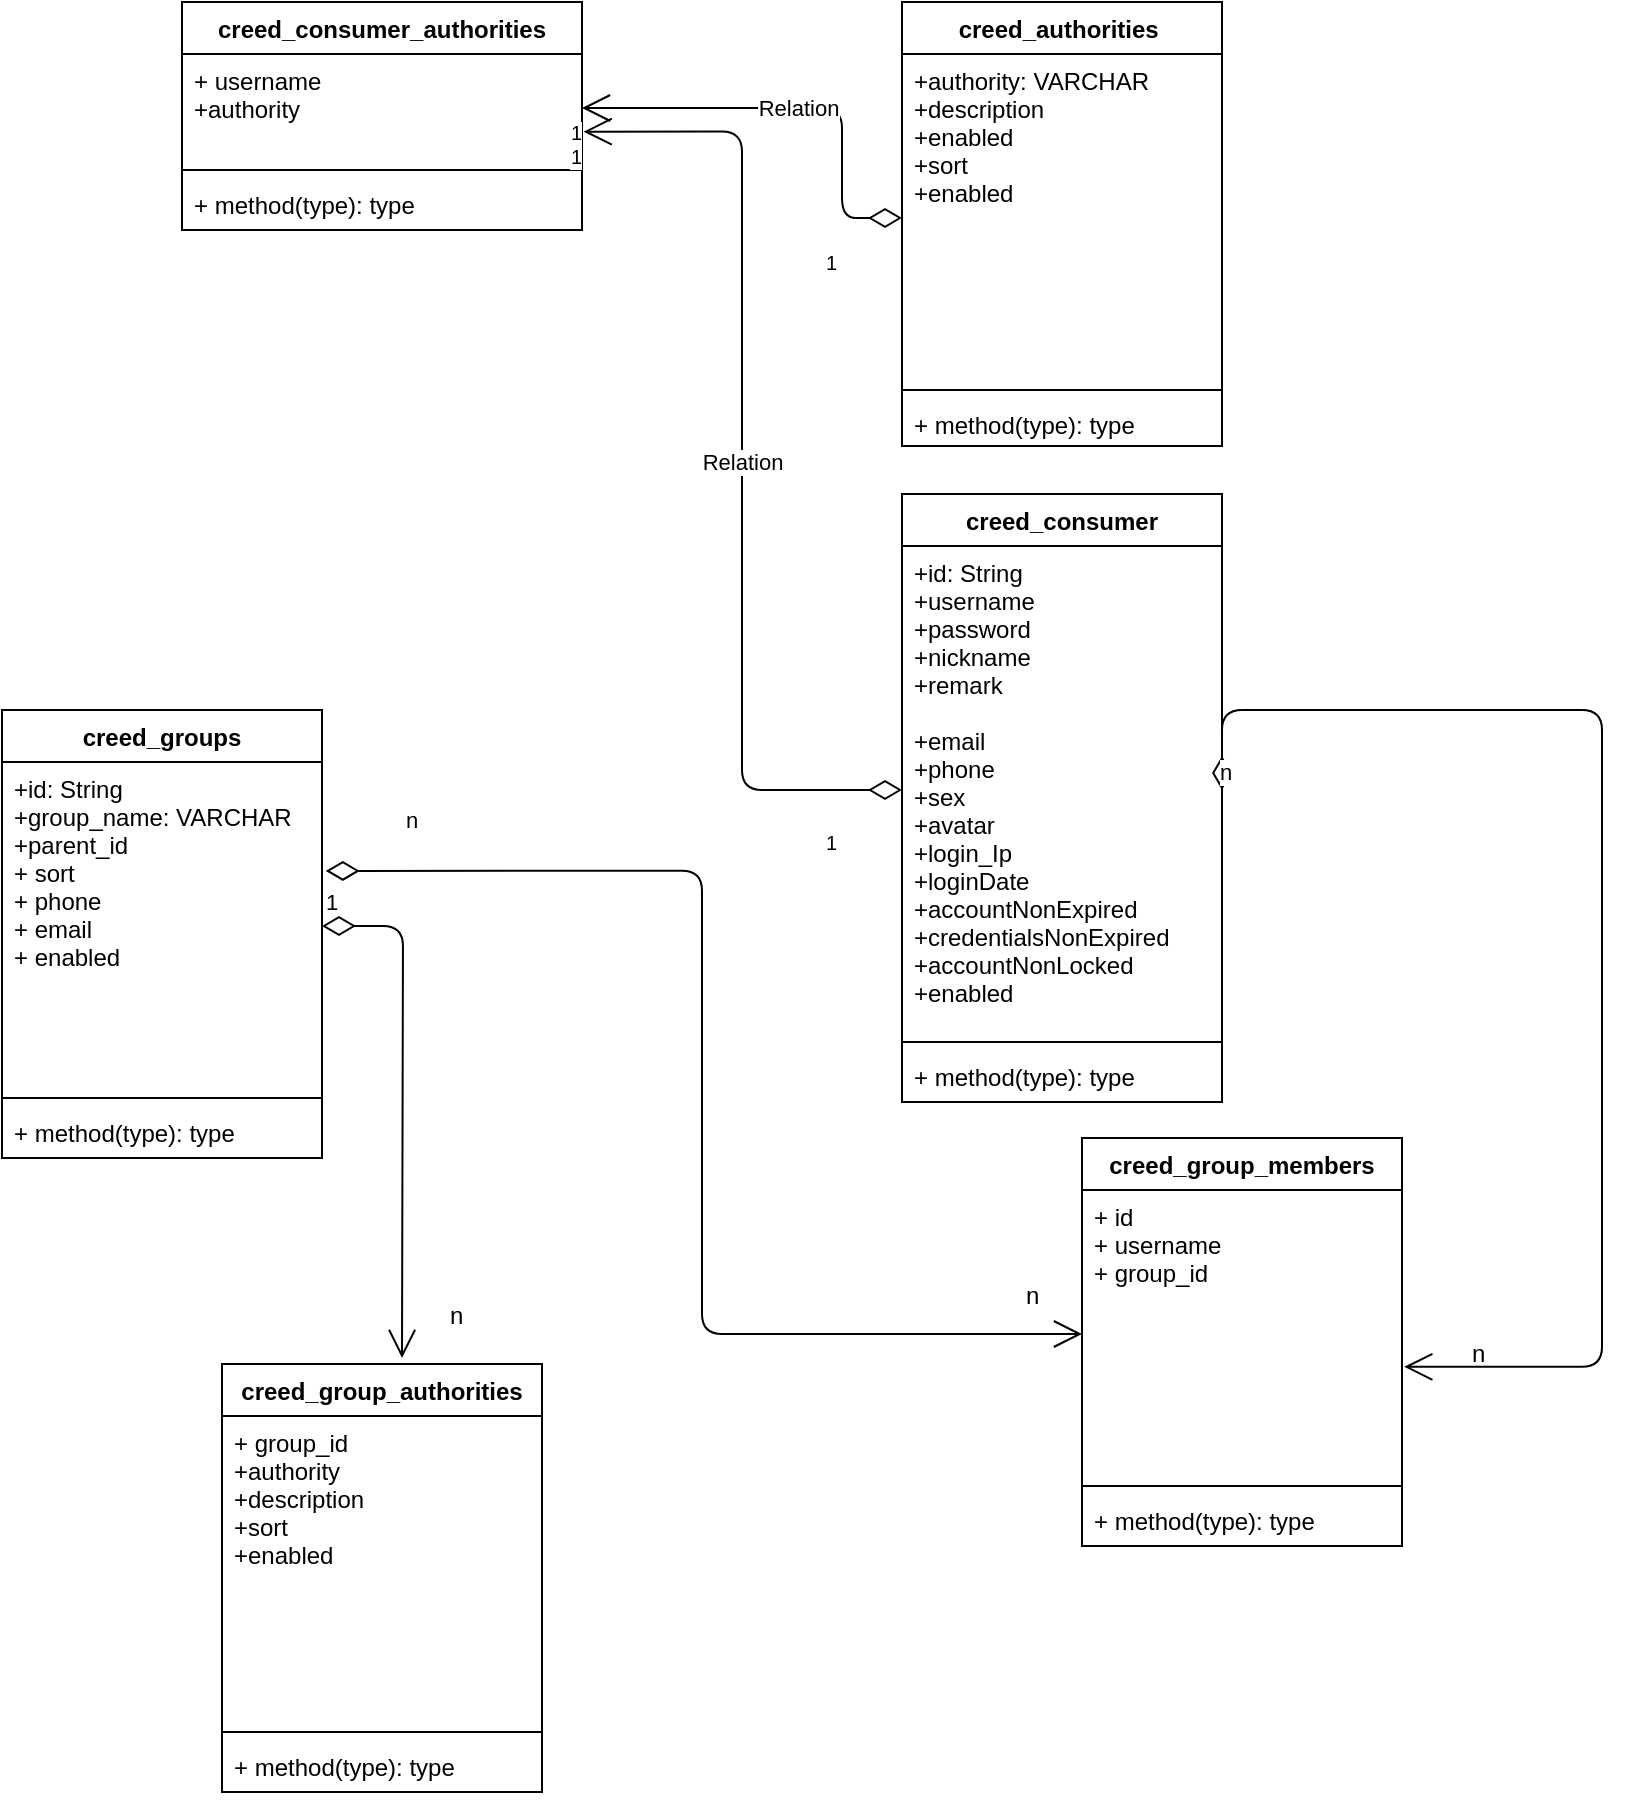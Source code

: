 <mxfile version="11.3.0" type="device" pages="1"><diagram name="Page-1" id="c4acf3e9-155e-7222-9cf6-157b1a14988f"><mxGraphModel dx="780" dy="494" grid="1" gridSize="10" guides="1" tooltips="1" connect="1" arrows="1" fold="1" page="1" pageScale="1" pageWidth="850" pageHeight="1100" background="#ffffff" math="0" shadow="0"><root><mxCell id="0"/><mxCell id="1" parent="0"/><mxCell id="WouSTwYtqxlVHCNRXmGS-1" value="creed_consumer" style="swimlane;fontStyle=1;align=center;verticalAlign=top;childLayout=stackLayout;horizontal=1;startSize=26;horizontalStack=0;resizeParent=1;resizeParentMax=0;resizeLast=0;collapsible=1;marginBottom=0;" vertex="1" parent="1"><mxGeometry x="450" y="288" width="160" height="304" as="geometry"/></mxCell><mxCell id="WouSTwYtqxlVHCNRXmGS-2" value="+id: String&#10;+username&#10;+password&#10;+nickname&#10;+remark&#10;&#10;+email&#10;+phone&#10;+sex&#10;+avatar&#10;+login_Ip&#10;+loginDate&#10;+accountNonExpired&#10;+credentialsNonExpired&#10;+accountNonLocked&#10;+enabled" style="text;strokeColor=none;fillColor=none;align=left;verticalAlign=top;spacingLeft=4;spacingRight=4;overflow=hidden;rotatable=0;points=[[0,0.5],[1,0.5]];portConstraint=eastwest;" vertex="1" parent="WouSTwYtqxlVHCNRXmGS-1"><mxGeometry y="26" width="160" height="244" as="geometry"/></mxCell><mxCell id="WouSTwYtqxlVHCNRXmGS-3" value="" style="line;strokeWidth=1;fillColor=none;align=left;verticalAlign=middle;spacingTop=-1;spacingLeft=3;spacingRight=3;rotatable=0;labelPosition=right;points=[];portConstraint=eastwest;" vertex="1" parent="WouSTwYtqxlVHCNRXmGS-1"><mxGeometry y="270" width="160" height="8" as="geometry"/></mxCell><mxCell id="WouSTwYtqxlVHCNRXmGS-4" value="+ method(type): type" style="text;strokeColor=none;fillColor=none;align=left;verticalAlign=top;spacingLeft=4;spacingRight=4;overflow=hidden;rotatable=0;points=[[0,0.5],[1,0.5]];portConstraint=eastwest;" vertex="1" parent="WouSTwYtqxlVHCNRXmGS-1"><mxGeometry y="278" width="160" height="26" as="geometry"/></mxCell><mxCell id="WouSTwYtqxlVHCNRXmGS-6" value="creed_authorities " style="swimlane;fontStyle=1;align=center;verticalAlign=top;childLayout=stackLayout;horizontal=1;startSize=26;horizontalStack=0;resizeParent=1;resizeParentMax=0;resizeLast=0;collapsible=1;marginBottom=0;" vertex="1" parent="1"><mxGeometry x="450" y="42" width="160" height="222" as="geometry"/></mxCell><mxCell id="WouSTwYtqxlVHCNRXmGS-7" value="+authority: VARCHAR&#10;+description&#10;+enabled&#10;+sort&#10;+enabled" style="text;strokeColor=none;fillColor=none;align=left;verticalAlign=top;spacingLeft=4;spacingRight=4;overflow=hidden;rotatable=0;points=[[0,0.5],[1,0.5]];portConstraint=eastwest;" vertex="1" parent="WouSTwYtqxlVHCNRXmGS-6"><mxGeometry y="26" width="160" height="164" as="geometry"/></mxCell><mxCell id="WouSTwYtqxlVHCNRXmGS-8" value="" style="line;strokeWidth=1;fillColor=none;align=left;verticalAlign=middle;spacingTop=-1;spacingLeft=3;spacingRight=3;rotatable=0;labelPosition=right;points=[];portConstraint=eastwest;" vertex="1" parent="WouSTwYtqxlVHCNRXmGS-6"><mxGeometry y="190" width="160" height="8" as="geometry"/></mxCell><mxCell id="WouSTwYtqxlVHCNRXmGS-9" value="+ method(type): type" style="text;strokeColor=none;fillColor=none;align=left;verticalAlign=top;spacingLeft=4;spacingRight=4;overflow=hidden;rotatable=0;points=[[0,0.5],[1,0.5]];portConstraint=eastwest;" vertex="1" parent="WouSTwYtqxlVHCNRXmGS-6"><mxGeometry y="198" width="160" height="24" as="geometry"/></mxCell><mxCell id="WouSTwYtqxlVHCNRXmGS-10" value="creed_groups" style="swimlane;fontStyle=1;align=center;verticalAlign=top;childLayout=stackLayout;horizontal=1;startSize=26;horizontalStack=0;resizeParent=1;resizeParentMax=0;resizeLast=0;collapsible=1;marginBottom=0;" vertex="1" parent="1"><mxGeometry y="396" width="160" height="224" as="geometry"/></mxCell><mxCell id="WouSTwYtqxlVHCNRXmGS-11" value="+id: String&#10;+group_name: VARCHAR&#10;+parent_id&#10;+ sort&#10;+ phone&#10;+ email&#10;+ enabled" style="text;strokeColor=none;fillColor=none;align=left;verticalAlign=top;spacingLeft=4;spacingRight=4;overflow=hidden;rotatable=0;points=[[0,0.5],[1,0.5]];portConstraint=eastwest;" vertex="1" parent="WouSTwYtqxlVHCNRXmGS-10"><mxGeometry y="26" width="160" height="164" as="geometry"/></mxCell><mxCell id="WouSTwYtqxlVHCNRXmGS-12" value="" style="line;strokeWidth=1;fillColor=none;align=left;verticalAlign=middle;spacingTop=-1;spacingLeft=3;spacingRight=3;rotatable=0;labelPosition=right;points=[];portConstraint=eastwest;" vertex="1" parent="WouSTwYtqxlVHCNRXmGS-10"><mxGeometry y="190" width="160" height="8" as="geometry"/></mxCell><mxCell id="WouSTwYtqxlVHCNRXmGS-13" value="+ method(type): type" style="text;strokeColor=none;fillColor=none;align=left;verticalAlign=top;spacingLeft=4;spacingRight=4;overflow=hidden;rotatable=0;points=[[0,0.5],[1,0.5]];portConstraint=eastwest;" vertex="1" parent="WouSTwYtqxlVHCNRXmGS-10"><mxGeometry y="198" width="160" height="26" as="geometry"/></mxCell><mxCell id="WouSTwYtqxlVHCNRXmGS-15" value="creed_group_authorities" style="swimlane;fontStyle=1;align=center;verticalAlign=top;childLayout=stackLayout;horizontal=1;startSize=26;horizontalStack=0;resizeParent=1;resizeParentMax=0;resizeLast=0;collapsible=1;marginBottom=0;" vertex="1" parent="1"><mxGeometry x="110" y="723" width="160" height="214" as="geometry"/></mxCell><mxCell id="WouSTwYtqxlVHCNRXmGS-16" value="+ group_id&#10;+authority &#10;+description&#10;+sort&#10;+enabled&#10;" style="text;strokeColor=none;fillColor=none;align=left;verticalAlign=top;spacingLeft=4;spacingRight=4;overflow=hidden;rotatable=0;points=[[0,0.5],[1,0.5]];portConstraint=eastwest;" vertex="1" parent="WouSTwYtqxlVHCNRXmGS-15"><mxGeometry y="26" width="160" height="154" as="geometry"/></mxCell><mxCell id="WouSTwYtqxlVHCNRXmGS-17" value="" style="line;strokeWidth=1;fillColor=none;align=left;verticalAlign=middle;spacingTop=-1;spacingLeft=3;spacingRight=3;rotatable=0;labelPosition=right;points=[];portConstraint=eastwest;" vertex="1" parent="WouSTwYtqxlVHCNRXmGS-15"><mxGeometry y="180" width="160" height="8" as="geometry"/></mxCell><mxCell id="WouSTwYtqxlVHCNRXmGS-18" value="+ method(type): type" style="text;strokeColor=none;fillColor=none;align=left;verticalAlign=top;spacingLeft=4;spacingRight=4;overflow=hidden;rotatable=0;points=[[0,0.5],[1,0.5]];portConstraint=eastwest;" vertex="1" parent="WouSTwYtqxlVHCNRXmGS-15"><mxGeometry y="188" width="160" height="26" as="geometry"/></mxCell><mxCell id="WouSTwYtqxlVHCNRXmGS-19" value="creed_group_members" style="swimlane;fontStyle=1;align=center;verticalAlign=top;childLayout=stackLayout;horizontal=1;startSize=26;horizontalStack=0;resizeParent=1;resizeParentMax=0;resizeLast=0;collapsible=1;marginBottom=0;" vertex="1" parent="1"><mxGeometry x="540" y="610" width="160" height="204" as="geometry"/></mxCell><mxCell id="WouSTwYtqxlVHCNRXmGS-20" value="+ id&#10;+ username&#10;+ group_id " style="text;strokeColor=none;fillColor=none;align=left;verticalAlign=top;spacingLeft=4;spacingRight=4;overflow=hidden;rotatable=0;points=[[0,0.5],[1,0.5]];portConstraint=eastwest;" vertex="1" parent="WouSTwYtqxlVHCNRXmGS-19"><mxGeometry y="26" width="160" height="144" as="geometry"/></mxCell><mxCell id="WouSTwYtqxlVHCNRXmGS-21" value="" style="line;strokeWidth=1;fillColor=none;align=left;verticalAlign=middle;spacingTop=-1;spacingLeft=3;spacingRight=3;rotatable=0;labelPosition=right;points=[];portConstraint=eastwest;" vertex="1" parent="WouSTwYtqxlVHCNRXmGS-19"><mxGeometry y="170" width="160" height="8" as="geometry"/></mxCell><mxCell id="WouSTwYtqxlVHCNRXmGS-22" value="+ method(type): type" style="text;strokeColor=none;fillColor=none;align=left;verticalAlign=top;spacingLeft=4;spacingRight=4;overflow=hidden;rotatable=0;points=[[0,0.5],[1,0.5]];portConstraint=eastwest;" vertex="1" parent="WouSTwYtqxlVHCNRXmGS-19"><mxGeometry y="178" width="160" height="26" as="geometry"/></mxCell><mxCell id="WouSTwYtqxlVHCNRXmGS-23" value="creed_consumer_authorities" style="swimlane;fontStyle=1;align=center;verticalAlign=top;childLayout=stackLayout;horizontal=1;startSize=26;horizontalStack=0;resizeParent=1;resizeParentMax=0;resizeLast=0;collapsible=1;marginBottom=0;" vertex="1" parent="1"><mxGeometry x="90" y="42" width="200" height="114" as="geometry"/></mxCell><mxCell id="WouSTwYtqxlVHCNRXmGS-24" value="+ username&#10;+authority" style="text;strokeColor=none;fillColor=none;align=left;verticalAlign=top;spacingLeft=4;spacingRight=4;overflow=hidden;rotatable=0;points=[[0,0.5],[1,0.5]];portConstraint=eastwest;" vertex="1" parent="WouSTwYtqxlVHCNRXmGS-23"><mxGeometry y="26" width="200" height="54" as="geometry"/></mxCell><mxCell id="WouSTwYtqxlVHCNRXmGS-25" value="" style="line;strokeWidth=1;fillColor=none;align=left;verticalAlign=middle;spacingTop=-1;spacingLeft=3;spacingRight=3;rotatable=0;labelPosition=right;points=[];portConstraint=eastwest;" vertex="1" parent="WouSTwYtqxlVHCNRXmGS-23"><mxGeometry y="80" width="200" height="8" as="geometry"/></mxCell><mxCell id="WouSTwYtqxlVHCNRXmGS-26" value="+ method(type): type" style="text;strokeColor=none;fillColor=none;align=left;verticalAlign=top;spacingLeft=4;spacingRight=4;overflow=hidden;rotatable=0;points=[[0,0.5],[1,0.5]];portConstraint=eastwest;" vertex="1" parent="WouSTwYtqxlVHCNRXmGS-23"><mxGeometry y="88" width="200" height="26" as="geometry"/></mxCell><mxCell id="WouSTwYtqxlVHCNRXmGS-27" value="Relation" style="endArrow=open;html=1;endSize=12;startArrow=diamondThin;startSize=14;startFill=0;edgeStyle=orthogonalEdgeStyle;exitX=0;exitY=0.5;exitDx=0;exitDy=0;entryX=1;entryY=0.5;entryDx=0;entryDy=0;" edge="1" parent="1" source="WouSTwYtqxlVHCNRXmGS-7" target="WouSTwYtqxlVHCNRXmGS-24"><mxGeometry relative="1" as="geometry"><mxPoint x="250" y="230" as="sourcePoint"/><mxPoint x="410" y="230" as="targetPoint"/><Array as="points"><mxPoint x="420" y="150"/><mxPoint x="420" y="95"/></Array></mxGeometry></mxCell><mxCell id="WouSTwYtqxlVHCNRXmGS-28" value="1" style="resizable=0;html=1;align=left;verticalAlign=top;labelBackgroundColor=#ffffff;fontSize=10;" connectable="0" vertex="1" parent="WouSTwYtqxlVHCNRXmGS-27"><mxGeometry x="-1" relative="1" as="geometry"><mxPoint x="-40" y="10" as="offset"/></mxGeometry></mxCell><mxCell id="WouSTwYtqxlVHCNRXmGS-29" value="1" style="resizable=0;html=1;align=right;verticalAlign=top;labelBackgroundColor=#ffffff;fontSize=10;" connectable="0" vertex="1" parent="WouSTwYtqxlVHCNRXmGS-27"><mxGeometry x="1" relative="1" as="geometry"/></mxCell><mxCell id="WouSTwYtqxlVHCNRXmGS-32" value="Relation" style="endArrow=open;html=1;endSize=12;startArrow=diamondThin;startSize=14;startFill=0;edgeStyle=orthogonalEdgeStyle;exitX=0;exitY=0.5;exitDx=0;exitDy=0;entryX=1.004;entryY=0.719;entryDx=0;entryDy=0;entryPerimeter=0;" edge="1" parent="1" source="WouSTwYtqxlVHCNRXmGS-2" target="WouSTwYtqxlVHCNRXmGS-24"><mxGeometry relative="1" as="geometry"><mxPoint x="240" y="390" as="sourcePoint"/><mxPoint x="400" y="390" as="targetPoint"/></mxGeometry></mxCell><mxCell id="WouSTwYtqxlVHCNRXmGS-33" value="1" style="resizable=0;html=1;align=left;verticalAlign=top;labelBackgroundColor=#ffffff;fontSize=10;" connectable="0" vertex="1" parent="WouSTwYtqxlVHCNRXmGS-32"><mxGeometry x="-1" relative="1" as="geometry"><mxPoint x="-40" y="14" as="offset"/></mxGeometry></mxCell><mxCell id="WouSTwYtqxlVHCNRXmGS-34" value="1" style="resizable=0;html=1;align=right;verticalAlign=top;labelBackgroundColor=#ffffff;fontSize=10;" connectable="0" vertex="1" parent="WouSTwYtqxlVHCNRXmGS-32"><mxGeometry x="1" relative="1" as="geometry"/></mxCell><mxCell id="WouSTwYtqxlVHCNRXmGS-35" value="1" style="endArrow=open;html=1;endSize=12;startArrow=diamondThin;startSize=14;startFill=0;edgeStyle=orthogonalEdgeStyle;align=left;verticalAlign=bottom;exitX=1;exitY=0.5;exitDx=0;exitDy=0;" edge="1" parent="1" source="WouSTwYtqxlVHCNRXmGS-11"><mxGeometry x="-1" y="3" relative="1" as="geometry"><mxPoint x="90" y="960" as="sourcePoint"/><mxPoint x="200" y="720" as="targetPoint"/></mxGeometry></mxCell><mxCell id="WouSTwYtqxlVHCNRXmGS-36" value="n" style="endArrow=open;html=1;endSize=12;startArrow=diamondThin;startSize=14;startFill=0;edgeStyle=orthogonalEdgeStyle;align=left;verticalAlign=bottom;exitX=1.012;exitY=0.332;exitDx=0;exitDy=0;exitPerimeter=0;entryX=0;entryY=0.5;entryDx=0;entryDy=0;" edge="1" parent="1" source="WouSTwYtqxlVHCNRXmGS-11" target="WouSTwYtqxlVHCNRXmGS-20"><mxGeometry x="-0.875" y="16" relative="1" as="geometry"><mxPoint x="90" y="960" as="sourcePoint"/><mxPoint x="250" y="960" as="targetPoint"/><mxPoint as="offset"/></mxGeometry></mxCell><mxCell id="WouSTwYtqxlVHCNRXmGS-38" value="n" style="endArrow=open;html=1;endSize=12;startArrow=diamondThin;startSize=14;startFill=0;edgeStyle=orthogonalEdgeStyle;align=left;verticalAlign=bottom;exitX=1;exitY=0.5;exitDx=0;exitDy=0;entryX=1.007;entryY=0.614;entryDx=0;entryDy=0;entryPerimeter=0;" edge="1" parent="1" source="WouSTwYtqxlVHCNRXmGS-2" target="WouSTwYtqxlVHCNRXmGS-20"><mxGeometry x="-1" y="3" relative="1" as="geometry"><mxPoint x="830" y="560" as="sourcePoint"/><mxPoint x="990" y="560" as="targetPoint"/><Array as="points"><mxPoint x="800" y="396"/><mxPoint x="800" y="724"/></Array></mxGeometry></mxCell><mxCell id="WouSTwYtqxlVHCNRXmGS-39" value="n" style="text;html=1;resizable=0;points=[];autosize=1;align=left;verticalAlign=top;spacingTop=-4;" vertex="1" parent="1"><mxGeometry x="510" y="679" width="20" height="20" as="geometry"/></mxCell><mxCell id="WouSTwYtqxlVHCNRXmGS-40" value="n" style="text;html=1;resizable=0;points=[];autosize=1;align=left;verticalAlign=top;spacingTop=-4;" vertex="1" parent="1"><mxGeometry x="222" y="689" width="20" height="20" as="geometry"/></mxCell><mxCell id="WouSTwYtqxlVHCNRXmGS-41" value="n" style="text;html=1;resizable=0;points=[];autosize=1;align=left;verticalAlign=top;spacingTop=-4;" vertex="1" parent="1"><mxGeometry x="733" y="708" width="20" height="20" as="geometry"/></mxCell></root></mxGraphModel></diagram></mxfile>